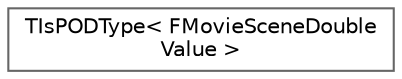 digraph "Graphical Class Hierarchy"
{
 // INTERACTIVE_SVG=YES
 // LATEX_PDF_SIZE
  bgcolor="transparent";
  edge [fontname=Helvetica,fontsize=10,labelfontname=Helvetica,labelfontsize=10];
  node [fontname=Helvetica,fontsize=10,shape=box,height=0.2,width=0.4];
  rankdir="LR";
  Node0 [id="Node000000",label="TIsPODType\< FMovieSceneDouble\lValue \>",height=0.2,width=0.4,color="grey40", fillcolor="white", style="filled",URL="$d8/d1c/structTIsPODType_3_01FMovieSceneDoubleValue_01_4.html",tooltip=" "];
}
